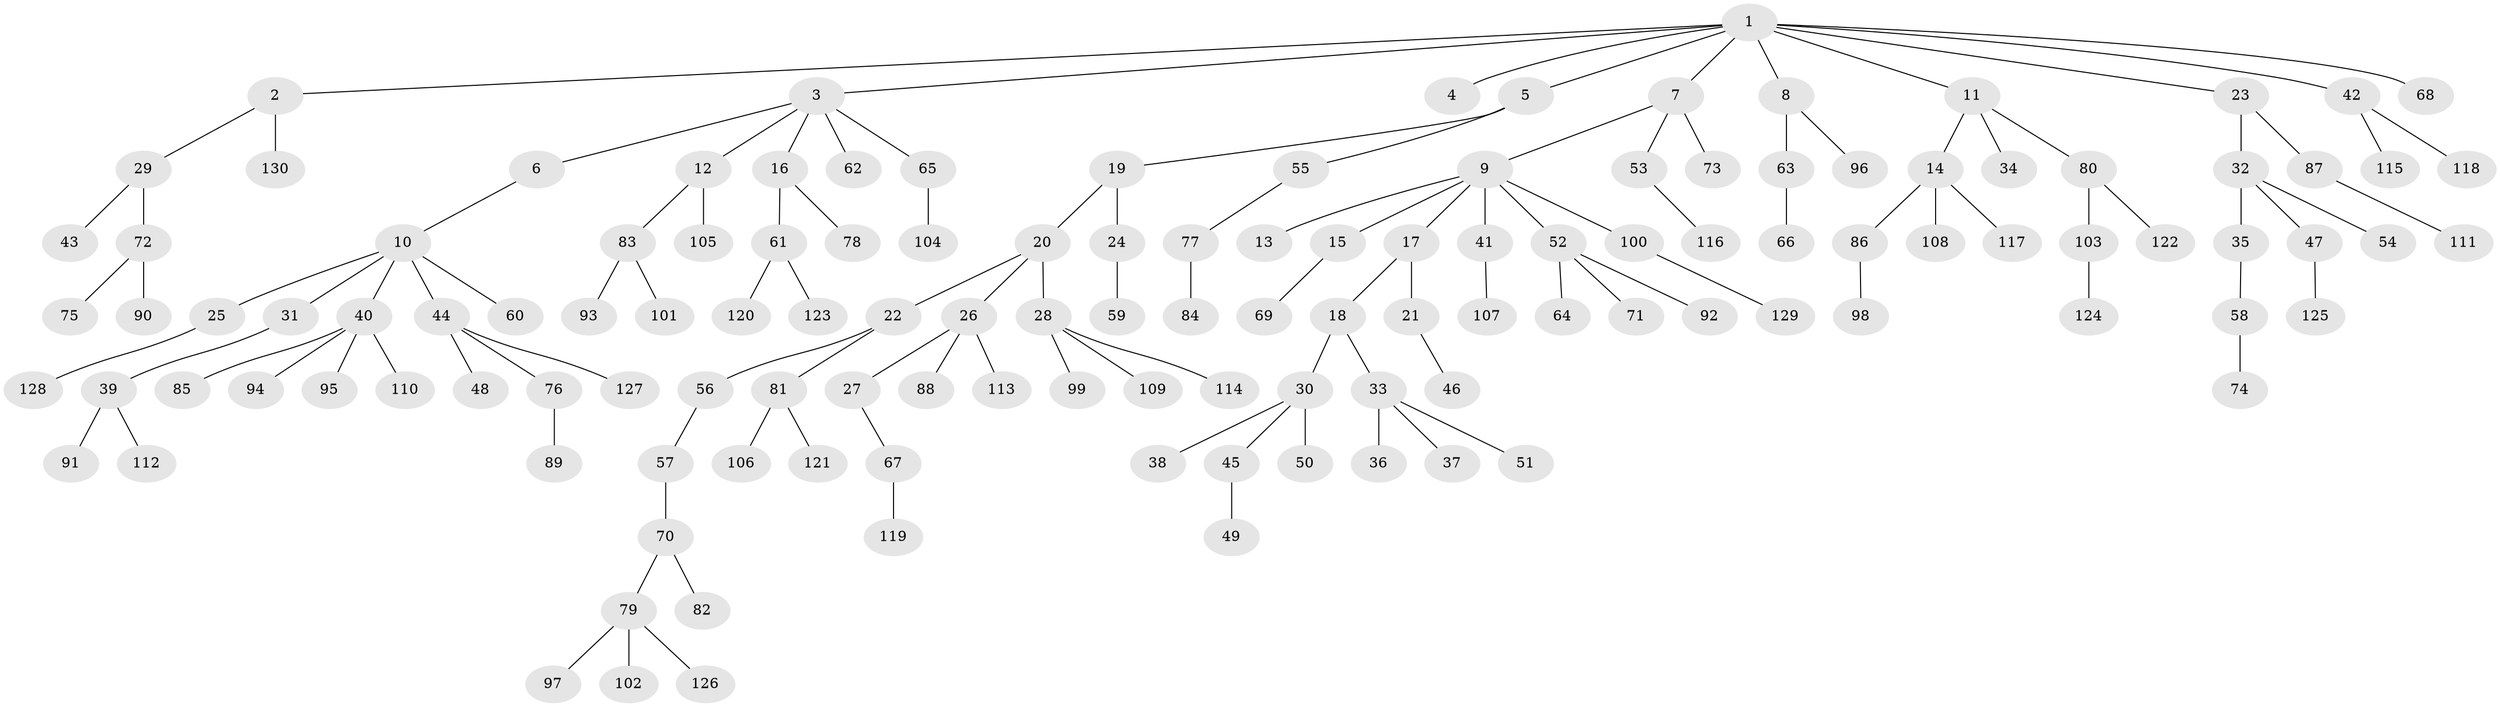 // Generated by graph-tools (version 1.1) at 2025/50/03/09/25 03:50:16]
// undirected, 130 vertices, 129 edges
graph export_dot {
graph [start="1"]
  node [color=gray90,style=filled];
  1;
  2;
  3;
  4;
  5;
  6;
  7;
  8;
  9;
  10;
  11;
  12;
  13;
  14;
  15;
  16;
  17;
  18;
  19;
  20;
  21;
  22;
  23;
  24;
  25;
  26;
  27;
  28;
  29;
  30;
  31;
  32;
  33;
  34;
  35;
  36;
  37;
  38;
  39;
  40;
  41;
  42;
  43;
  44;
  45;
  46;
  47;
  48;
  49;
  50;
  51;
  52;
  53;
  54;
  55;
  56;
  57;
  58;
  59;
  60;
  61;
  62;
  63;
  64;
  65;
  66;
  67;
  68;
  69;
  70;
  71;
  72;
  73;
  74;
  75;
  76;
  77;
  78;
  79;
  80;
  81;
  82;
  83;
  84;
  85;
  86;
  87;
  88;
  89;
  90;
  91;
  92;
  93;
  94;
  95;
  96;
  97;
  98;
  99;
  100;
  101;
  102;
  103;
  104;
  105;
  106;
  107;
  108;
  109;
  110;
  111;
  112;
  113;
  114;
  115;
  116;
  117;
  118;
  119;
  120;
  121;
  122;
  123;
  124;
  125;
  126;
  127;
  128;
  129;
  130;
  1 -- 2;
  1 -- 3;
  1 -- 4;
  1 -- 5;
  1 -- 7;
  1 -- 8;
  1 -- 11;
  1 -- 23;
  1 -- 42;
  1 -- 68;
  2 -- 29;
  2 -- 130;
  3 -- 6;
  3 -- 12;
  3 -- 16;
  3 -- 62;
  3 -- 65;
  5 -- 19;
  5 -- 55;
  6 -- 10;
  7 -- 9;
  7 -- 53;
  7 -- 73;
  8 -- 63;
  8 -- 96;
  9 -- 13;
  9 -- 15;
  9 -- 17;
  9 -- 41;
  9 -- 52;
  9 -- 100;
  10 -- 25;
  10 -- 31;
  10 -- 40;
  10 -- 44;
  10 -- 60;
  11 -- 14;
  11 -- 34;
  11 -- 80;
  12 -- 83;
  12 -- 105;
  14 -- 86;
  14 -- 108;
  14 -- 117;
  15 -- 69;
  16 -- 61;
  16 -- 78;
  17 -- 18;
  17 -- 21;
  18 -- 30;
  18 -- 33;
  19 -- 20;
  19 -- 24;
  20 -- 22;
  20 -- 26;
  20 -- 28;
  21 -- 46;
  22 -- 56;
  22 -- 81;
  23 -- 32;
  23 -- 87;
  24 -- 59;
  25 -- 128;
  26 -- 27;
  26 -- 88;
  26 -- 113;
  27 -- 67;
  28 -- 99;
  28 -- 109;
  28 -- 114;
  29 -- 43;
  29 -- 72;
  30 -- 38;
  30 -- 45;
  30 -- 50;
  31 -- 39;
  32 -- 35;
  32 -- 47;
  32 -- 54;
  33 -- 36;
  33 -- 37;
  33 -- 51;
  35 -- 58;
  39 -- 91;
  39 -- 112;
  40 -- 85;
  40 -- 94;
  40 -- 95;
  40 -- 110;
  41 -- 107;
  42 -- 115;
  42 -- 118;
  44 -- 48;
  44 -- 76;
  44 -- 127;
  45 -- 49;
  47 -- 125;
  52 -- 64;
  52 -- 71;
  52 -- 92;
  53 -- 116;
  55 -- 77;
  56 -- 57;
  57 -- 70;
  58 -- 74;
  61 -- 120;
  61 -- 123;
  63 -- 66;
  65 -- 104;
  67 -- 119;
  70 -- 79;
  70 -- 82;
  72 -- 75;
  72 -- 90;
  76 -- 89;
  77 -- 84;
  79 -- 97;
  79 -- 102;
  79 -- 126;
  80 -- 103;
  80 -- 122;
  81 -- 106;
  81 -- 121;
  83 -- 93;
  83 -- 101;
  86 -- 98;
  87 -- 111;
  100 -- 129;
  103 -- 124;
}
